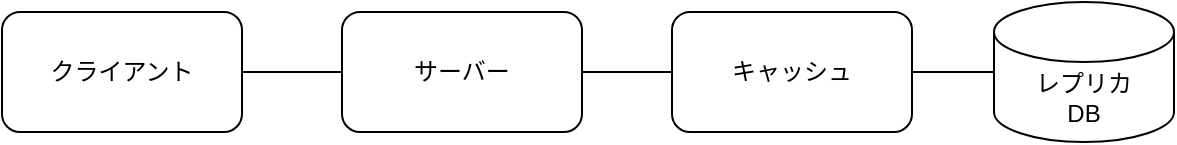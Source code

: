 <mxfile>
    <diagram id="AyAenQ3ENkr3PZhJG4Eq" name="Page-1">
        <mxGraphModel dx="1644" dy="820" grid="1" gridSize="10" guides="1" tooltips="1" connect="1" arrows="1" fold="1" page="1" pageScale="1" pageWidth="850" pageHeight="1100" math="0" shadow="0">
            <root>
                <mxCell id="0"/>
                <mxCell id="1" parent="0"/>
                <mxCell id="29" value="" style="edgeStyle=none;html=1;endArrow=none;endFill=0;" parent="1" source="30" target="35" edge="1">
                    <mxGeometry relative="1" as="geometry"/>
                </mxCell>
                <mxCell id="30" value="サーバー" style="rounded=1;whiteSpace=wrap;html=1;" parent="1" vertex="1">
                    <mxGeometry x="294" y="760" width="120" height="60" as="geometry"/>
                </mxCell>
                <mxCell id="31" value="レプリカ&lt;br&gt;DB" style="shape=cylinder3;whiteSpace=wrap;html=1;boundedLbl=1;backgroundOutline=1;size=15;" parent="1" vertex="1">
                    <mxGeometry x="620" y="755" width="90" height="70" as="geometry"/>
                </mxCell>
                <mxCell id="32" value="クライアント" style="rounded=1;whiteSpace=wrap;html=1;" parent="1" vertex="1">
                    <mxGeometry x="124" y="760" width="120" height="60" as="geometry"/>
                </mxCell>
                <mxCell id="33" value="" style="endArrow=none;html=1;entryX=1;entryY=0.5;entryDx=0;entryDy=0;exitX=0;exitY=0.5;exitDx=0;exitDy=0;" parent="1" source="30" target="32" edge="1">
                    <mxGeometry width="50" height="50" relative="1" as="geometry">
                        <mxPoint x="284" y="790" as="sourcePoint"/>
                        <mxPoint x="384" y="760" as="targetPoint"/>
                    </mxGeometry>
                </mxCell>
                <mxCell id="34" style="edgeStyle=none;html=1;entryX=0;entryY=0.5;entryDx=0;entryDy=0;entryPerimeter=0;endArrow=none;endFill=0;" parent="1" source="35" target="31" edge="1">
                    <mxGeometry relative="1" as="geometry"/>
                </mxCell>
                <mxCell id="35" value="キャッシュ" style="whiteSpace=wrap;html=1;rounded=1;" parent="1" vertex="1">
                    <mxGeometry x="459" y="760" width="120" height="60" as="geometry"/>
                </mxCell>
            </root>
        </mxGraphModel>
    </diagram>
</mxfile>

